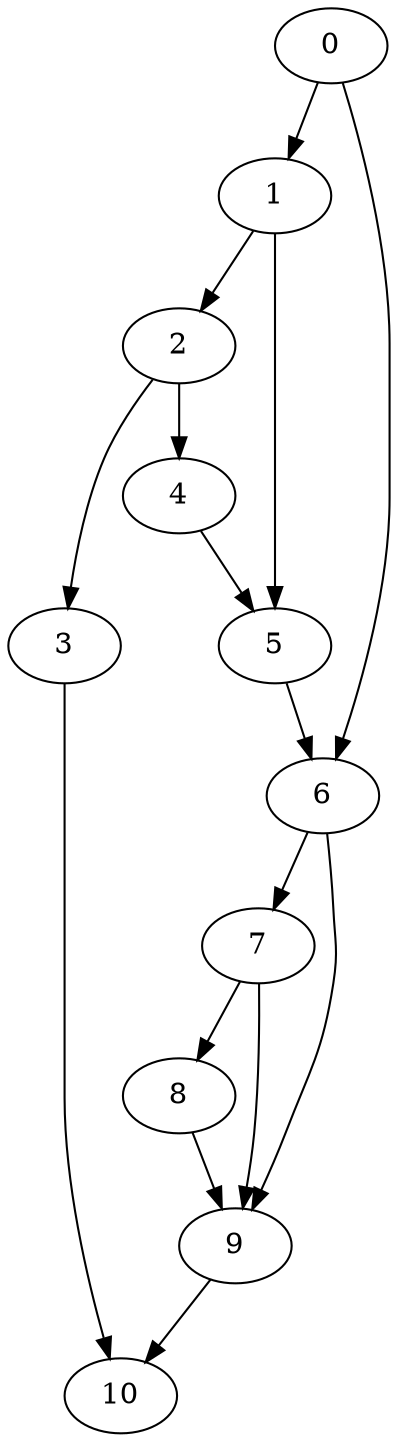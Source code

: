 digraph {
	0
	1
	2
	3
	4
	5
	6
	7
	8
	9
	10
	6 -> 7
	6 -> 9
	7 -> 9
	8 -> 9
	0 -> 1
	2 -> 4
	1 -> 5
	4 -> 5
	5 -> 6
	0 -> 6
	7 -> 8
	3 -> 10
	9 -> 10
	1 -> 2
	2 -> 3
}
